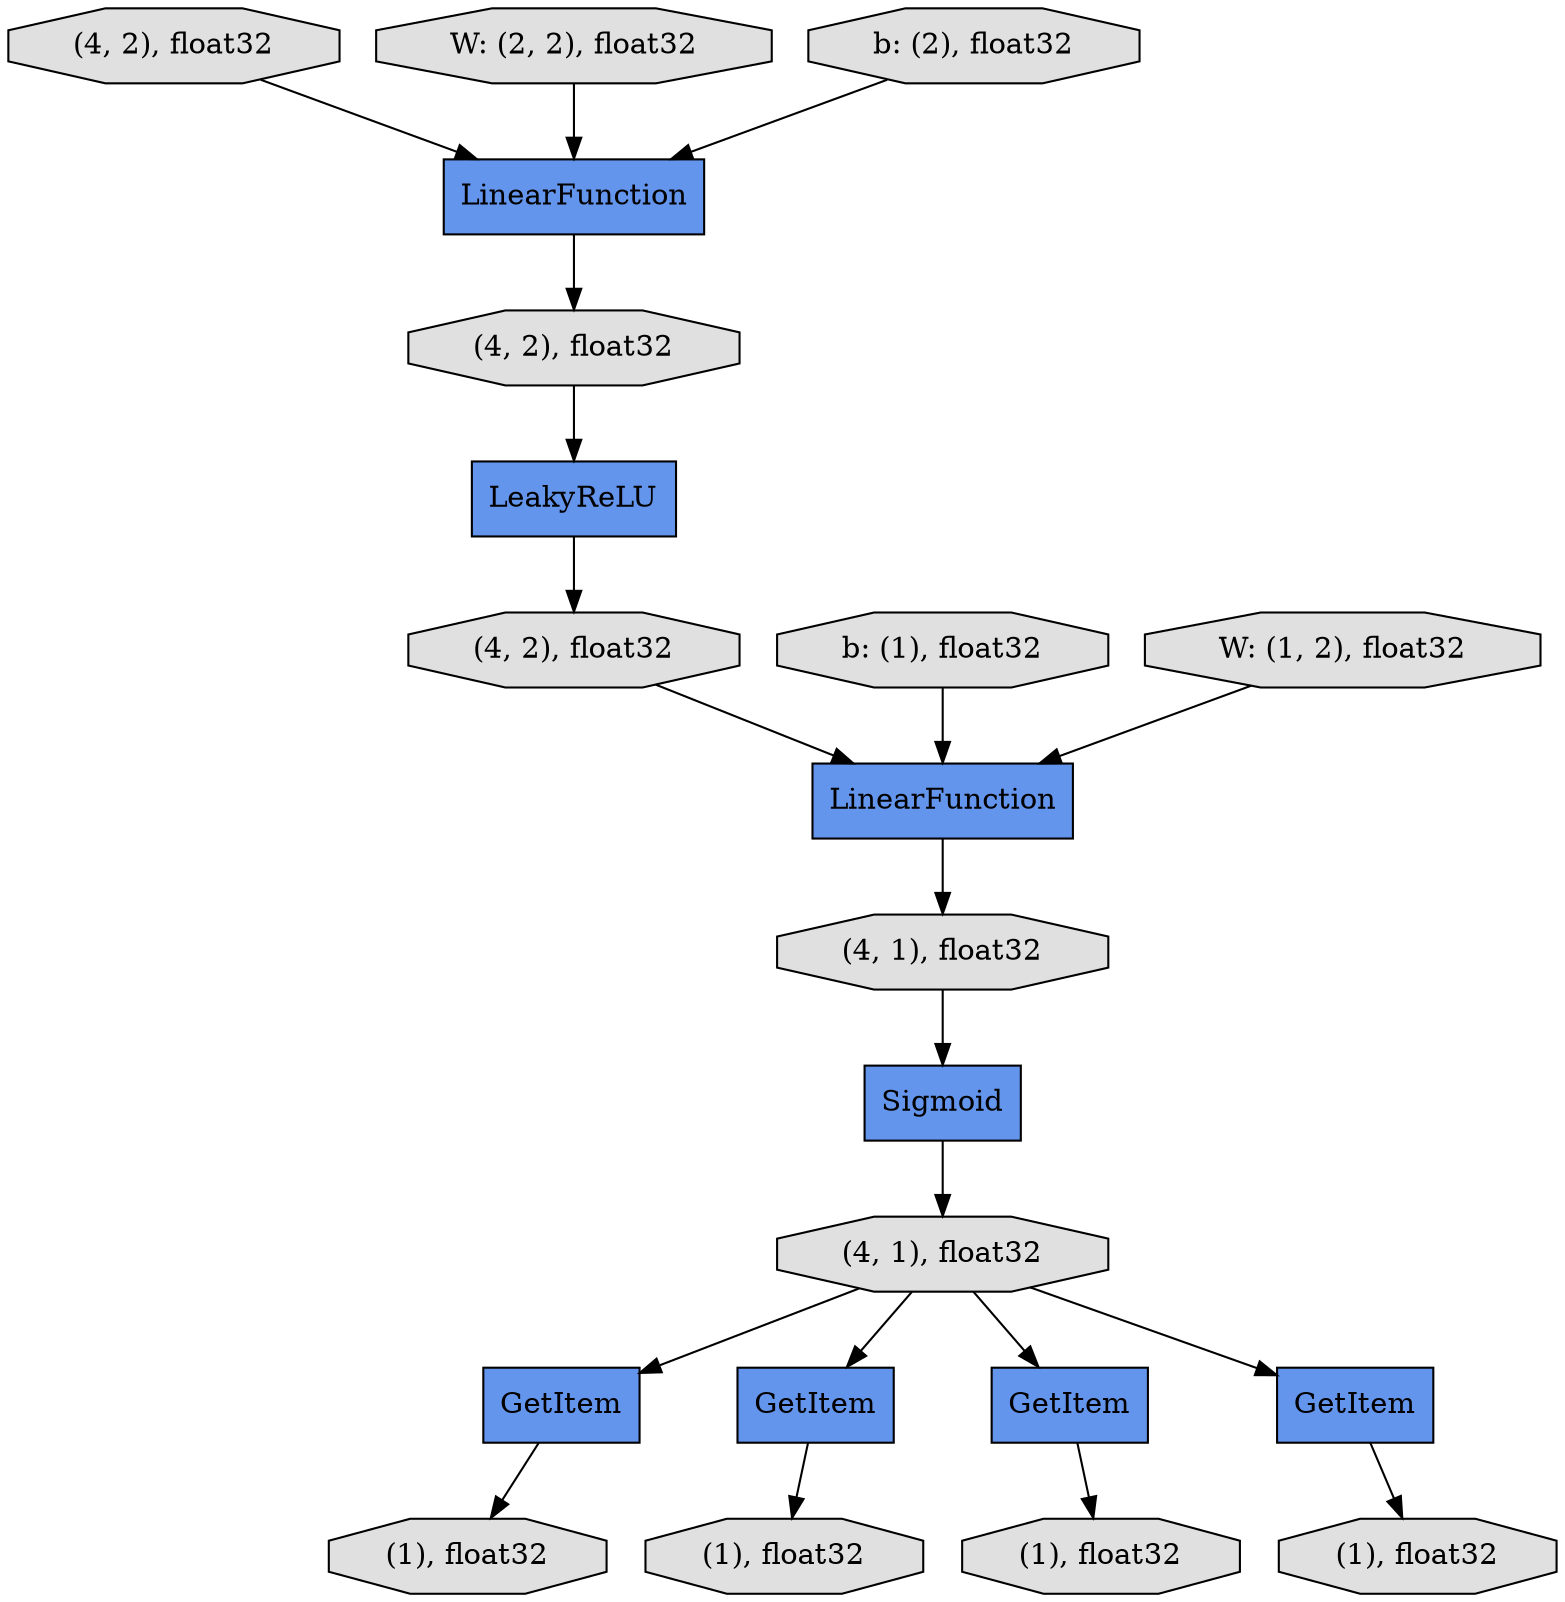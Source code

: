 digraph graphname{rankdir=TB;140260088892944 [fillcolor="#E0E0E0",shape="octagon",style="filled",label="(1), float32"];140260088698920 [fillcolor="#E0E0E0",shape="octagon",style="filled",label="(1), float32"];140260088700432 [fillcolor="#6495ED",shape="record",style="filled",label="GetItem"];140260105317904 [fillcolor="#E0E0E0",shape="octagon",style="filled",label="(4, 1), float32"];140260105317400 [fillcolor="#E0E0E0",shape="octagon",style="filled",label="(4, 1), float32"];140260105316896 [fillcolor="#E0E0E0",shape="octagon",style="filled",label="(4, 2), float32"];140260531467376 [fillcolor="#6495ED",shape="record",style="filled",label="LeakyReLU"];140260108119120 [fillcolor="#E0E0E0",shape="octagon",style="filled",label="(4, 2), float32"];140260531509344 [fillcolor="#E0E0E0",shape="octagon",style="filled",label="W: (2, 2), float32"];140260088698528 [fillcolor="#E0E0E0",shape="octagon",style="filled",label="(1), float32"];140260088714912 [fillcolor="#6495ED",shape="record",style="filled",label="GetItem"];140260088772816 [fillcolor="#6495ED",shape="record",style="filled",label="GetItem"];140260088890088 [fillcolor="#6495ED",shape="record",style="filled",label="GetItem"];140260105299168 [fillcolor="#6495ED",shape="record",style="filled",label="LinearFunction"];140260531467488 [fillcolor="#E0E0E0",shape="octagon",style="filled",label="b: (1), float32"];140260105307360 [fillcolor="#E0E0E0",shape="octagon",style="filled",label="(4, 2), float32"];140260531468048 [fillcolor="#E0E0E0",shape="octagon",style="filled",label="b: (2), float32"];140260531468160 [fillcolor="#6495ED",shape="record",style="filled",label="LinearFunction"];140260088891264 [fillcolor="#E0E0E0",shape="octagon",style="filled",label="(1), float32"];140260531470232 [fillcolor="#E0E0E0",shape="octagon",style="filled",label="W: (1, 2), float32"];140260105314768 [fillcolor="#6495ED",shape="record",style="filled",label="Sigmoid"];140260088772816 -> 140260088891264;140260105317904 -> 140260088772816;140260105317904 -> 140260088890088;140260105307360 -> 140260531467376;140260108119120 -> 140260531468160;140260531468048 -> 140260531468160;140260105314768 -> 140260105317904;140260088890088 -> 140260088892944;140260105299168 -> 140260105317400;140260105317904 -> 140260088714912;140260531470232 -> 140260105299168;140260531468160 -> 140260105307360;140260531467488 -> 140260105299168;140260088700432 -> 140260088698528;140260105317400 -> 140260105314768;140260531509344 -> 140260531468160;140260105316896 -> 140260105299168;140260105317904 -> 140260088700432;140260531467376 -> 140260105316896;140260088714912 -> 140260088698920;}